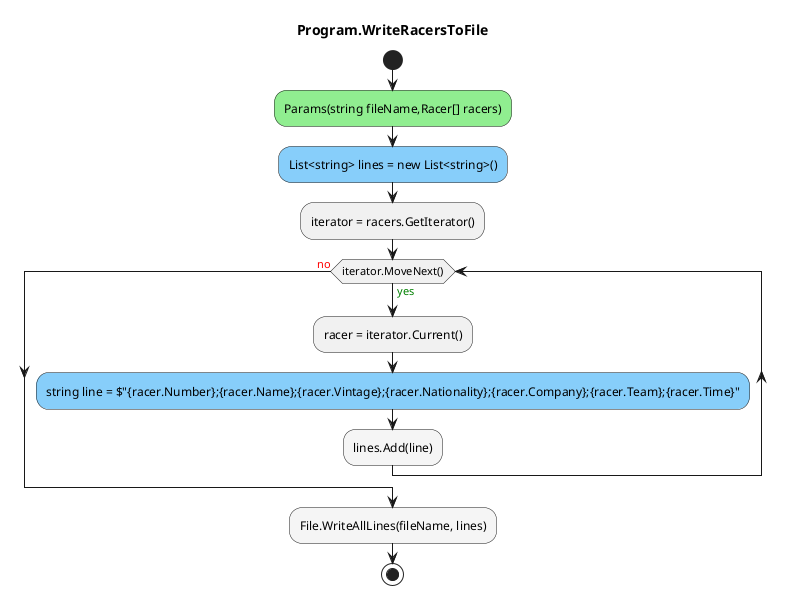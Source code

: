 @startuml Program.WriteRacersToFile
title Program.WriteRacersToFile
start
#LightGreen:Params(string fileName,Racer[] racers);
#LightSkyBlue:List<string> lines = new List<string>();
:iterator = racers.GetIterator();
while (iterator.MoveNext()) is (<color:green>yes)
:racer = iterator.Current();
            #LightSkyBlue:string line = $"{racer.Number};{racer.Name};{racer.Vintage};{racer.Nationality};{racer.Company};{racer.Team};{racer.Time}";
            #WhiteSmoke:lines.Add(line);
endwhile (<color:red>no)
#WhiteSmoke:File.WriteAllLines(fileName, lines);
stop
@enduml

